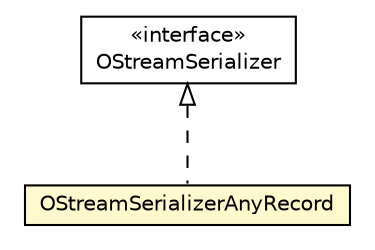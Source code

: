 #!/usr/local/bin/dot
#
# Class diagram 
# Generated by UMLGraph version R5_6-24-gf6e263 (http://www.umlgraph.org/)
#

digraph G {
	edge [fontname="Helvetica",fontsize=10,labelfontname="Helvetica",labelfontsize=10];
	node [fontname="Helvetica",fontsize=10,shape=plaintext];
	nodesep=0.25;
	ranksep=0.5;
	// com.orientechnologies.orient.core.serialization.serializer.stream.OStreamSerializer
	c4073470 [label=<<table title="com.orientechnologies.orient.core.serialization.serializer.stream.OStreamSerializer" border="0" cellborder="1" cellspacing="0" cellpadding="2" port="p" href="./OStreamSerializer.html">
		<tr><td><table border="0" cellspacing="0" cellpadding="1">
<tr><td align="center" balign="center"> &#171;interface&#187; </td></tr>
<tr><td align="center" balign="center"> OStreamSerializer </td></tr>
		</table></td></tr>
		</table>>, URL="./OStreamSerializer.html", fontname="Helvetica", fontcolor="black", fontsize=10.0];
	// com.orientechnologies.orient.core.serialization.serializer.stream.OStreamSerializerAnyRecord
	c4073473 [label=<<table title="com.orientechnologies.orient.core.serialization.serializer.stream.OStreamSerializerAnyRecord" border="0" cellborder="1" cellspacing="0" cellpadding="2" port="p" bgcolor="lemonChiffon" href="./OStreamSerializerAnyRecord.html">
		<tr><td><table border="0" cellspacing="0" cellpadding="1">
<tr><td align="center" balign="center"> OStreamSerializerAnyRecord </td></tr>
		</table></td></tr>
		</table>>, URL="./OStreamSerializerAnyRecord.html", fontname="Helvetica", fontcolor="black", fontsize=10.0];
	//com.orientechnologies.orient.core.serialization.serializer.stream.OStreamSerializerAnyRecord implements com.orientechnologies.orient.core.serialization.serializer.stream.OStreamSerializer
	c4073470:p -> c4073473:p [dir=back,arrowtail=empty,style=dashed];
}

